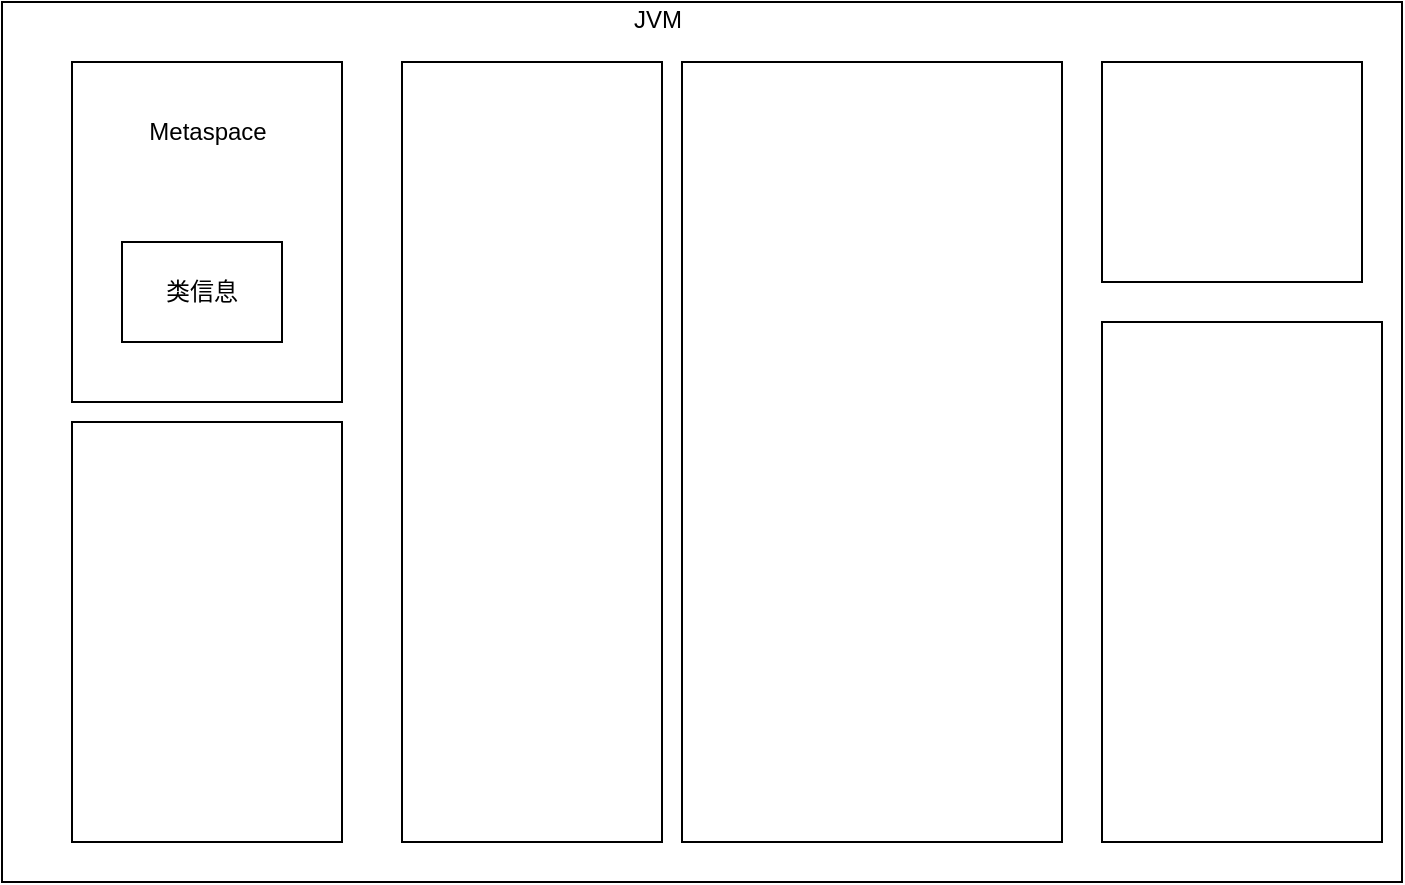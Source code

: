<mxfile version="16.6.5" type="github">
  <diagram id="tnTumeyrzD-RrZYyxLLr" name="Page-1">
    <mxGraphModel dx="782" dy="514" grid="1" gridSize="10" guides="1" tooltips="1" connect="1" arrows="1" fold="1" page="1" pageScale="1" pageWidth="827" pageHeight="1169" math="0" shadow="0">
      <root>
        <mxCell id="0" />
        <mxCell id="1" parent="0" />
        <mxCell id="9Rks6HAnN5bKSEFKCdXg-1" value="" style="rounded=0;whiteSpace=wrap;html=1;" vertex="1" parent="1">
          <mxGeometry x="20" y="50" width="700" height="440" as="geometry" />
        </mxCell>
        <mxCell id="9Rks6HAnN5bKSEFKCdXg-2" value="JVM&#xa;" style="text;strokeColor=none;fillColor=none;align=left;verticalAlign=middle;spacingLeft=4;spacingRight=4;overflow=hidden;points=[[0,0.5],[1,0.5]];portConstraint=eastwest;rotatable=0;" vertex="1" parent="1">
          <mxGeometry x="330" y="50" width="80" height="30" as="geometry" />
        </mxCell>
        <mxCell id="9Rks6HAnN5bKSEFKCdXg-3" value="" style="rounded=0;whiteSpace=wrap;html=1;" vertex="1" parent="1">
          <mxGeometry x="55" y="80" width="135" height="170" as="geometry" />
        </mxCell>
        <mxCell id="9Rks6HAnN5bKSEFKCdXg-4" value="" style="rounded=0;whiteSpace=wrap;html=1;" vertex="1" parent="1">
          <mxGeometry x="55" y="260" width="135" height="210" as="geometry" />
        </mxCell>
        <mxCell id="9Rks6HAnN5bKSEFKCdXg-5" value="" style="rounded=0;whiteSpace=wrap;html=1;" vertex="1" parent="1">
          <mxGeometry x="220" y="80" width="130" height="390" as="geometry" />
        </mxCell>
        <mxCell id="9Rks6HAnN5bKSEFKCdXg-6" value="" style="rounded=0;whiteSpace=wrap;html=1;" vertex="1" parent="1">
          <mxGeometry x="360" y="80" width="190" height="390" as="geometry" />
        </mxCell>
        <mxCell id="9Rks6HAnN5bKSEFKCdXg-7" value="" style="rounded=0;whiteSpace=wrap;html=1;" vertex="1" parent="1">
          <mxGeometry x="570" y="80" width="130" height="110" as="geometry" />
        </mxCell>
        <mxCell id="9Rks6HAnN5bKSEFKCdXg-8" value="" style="rounded=0;whiteSpace=wrap;html=1;" vertex="1" parent="1">
          <mxGeometry x="570" y="210" width="140" height="260" as="geometry" />
        </mxCell>
        <mxCell id="9Rks6HAnN5bKSEFKCdXg-9" value="Metaspace" style="text;html=1;strokeColor=none;fillColor=none;align=center;verticalAlign=middle;whiteSpace=wrap;rounded=0;" vertex="1" parent="1">
          <mxGeometry x="93" y="100" width="60" height="30" as="geometry" />
        </mxCell>
        <mxCell id="9Rks6HAnN5bKSEFKCdXg-10" value="类信息" style="rounded=0;whiteSpace=wrap;html=1;" vertex="1" parent="1">
          <mxGeometry x="80" y="170" width="80" height="50" as="geometry" />
        </mxCell>
      </root>
    </mxGraphModel>
  </diagram>
</mxfile>
